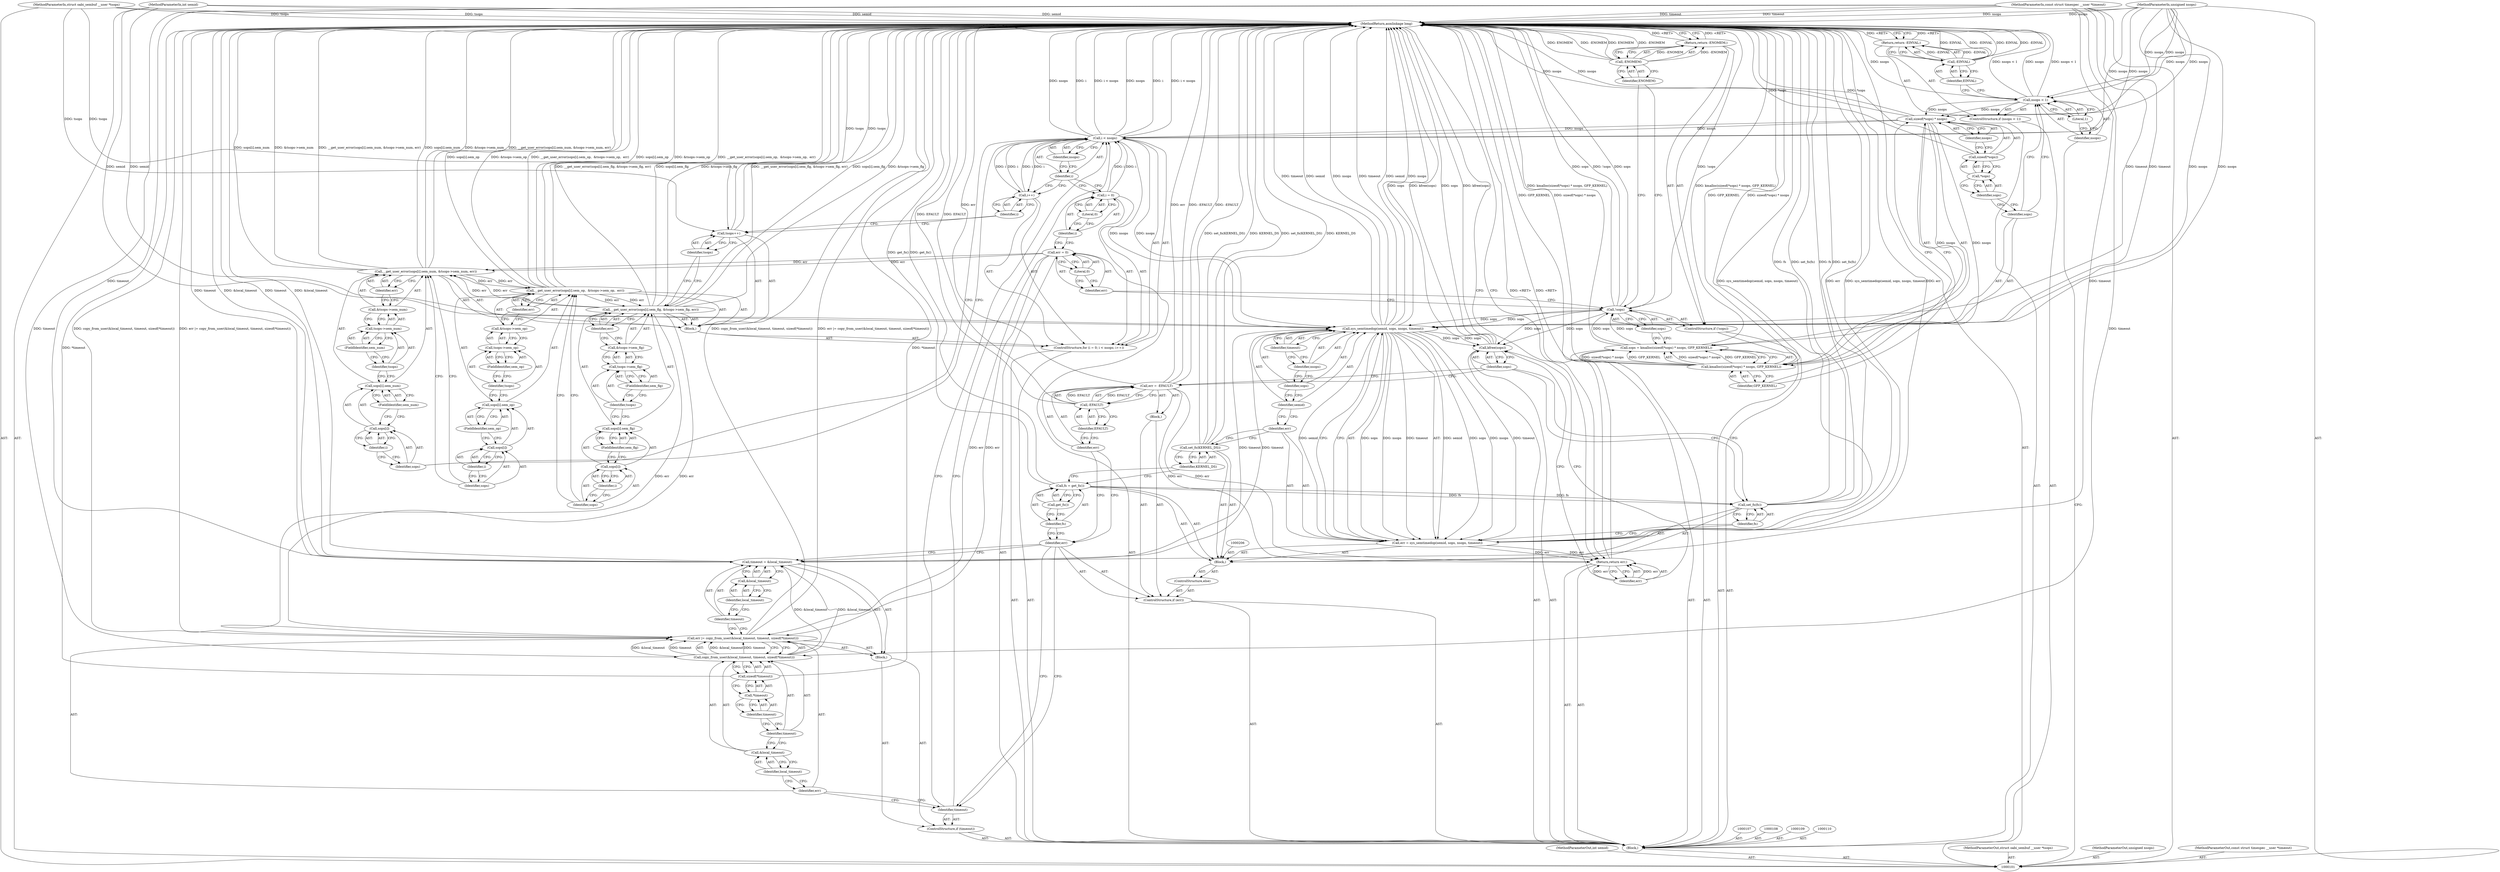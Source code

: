 digraph "1_linux_0f22072ab50cac7983f9660d33974b45184da4f9" {
"1000225" [label="(MethodReturn,asmlinkage long)"];
"1000102" [label="(MethodParameterIn,int semid)"];
"1000332" [label="(MethodParameterOut,int semid)"];
"1000111" [label="(ControlStructure,if (nsops < 1))"];
"1000114" [label="(Literal,1)"];
"1000112" [label="(Call,nsops < 1)"];
"1000113" [label="(Identifier,nsops)"];
"1000116" [label="(Call,-EINVAL)"];
"1000117" [label="(Identifier,EINVAL)"];
"1000115" [label="(Return,return -EINVAL;)"];
"1000121" [label="(Call,sizeof(*sops) * nsops)"];
"1000122" [label="(Call,sizeof(*sops))"];
"1000118" [label="(Call,sops = kmalloc(sizeof(*sops) * nsops, GFP_KERNEL))"];
"1000119" [label="(Identifier,sops)"];
"1000123" [label="(Call,*sops)"];
"1000124" [label="(Identifier,sops)"];
"1000125" [label="(Identifier,nsops)"];
"1000126" [label="(Identifier,GFP_KERNEL)"];
"1000120" [label="(Call,kmalloc(sizeof(*sops) * nsops, GFP_KERNEL))"];
"1000127" [label="(ControlStructure,if (!sops))"];
"1000128" [label="(Call,!sops)"];
"1000129" [label="(Identifier,sops)"];
"1000132" [label="(Identifier,ENOMEM)"];
"1000130" [label="(Return,return -ENOMEM;)"];
"1000131" [label="(Call,-ENOMEM)"];
"1000133" [label="(Call,err = 0)"];
"1000134" [label="(Identifier,err)"];
"1000135" [label="(Literal,0)"];
"1000136" [label="(ControlStructure,for (i = 0; i < nsops; i++))"];
"1000139" [label="(Literal,0)"];
"1000140" [label="(Call,i < nsops)"];
"1000141" [label="(Identifier,i)"];
"1000142" [label="(Identifier,nsops)"];
"1000143" [label="(Call,i++)"];
"1000144" [label="(Identifier,i)"];
"1000145" [label="(Block,)"];
"1000137" [label="(Call,i = 0)"];
"1000138" [label="(Identifier,i)"];
"1000147" [label="(Call,sops[i].sem_num)"];
"1000148" [label="(Call,sops[i])"];
"1000149" [label="(Identifier,sops)"];
"1000146" [label="(Call,__get_user_error(sops[i].sem_num, &tsops->sem_num, err))"];
"1000150" [label="(Identifier,i)"];
"1000151" [label="(FieldIdentifier,sem_num)"];
"1000152" [label="(Call,&tsops->sem_num)"];
"1000153" [label="(Call,tsops->sem_num)"];
"1000154" [label="(Identifier,tsops)"];
"1000155" [label="(FieldIdentifier,sem_num)"];
"1000156" [label="(Identifier,err)"];
"1000158" [label="(Call,sops[i].sem_op)"];
"1000159" [label="(Call,sops[i])"];
"1000160" [label="(Identifier,sops)"];
"1000157" [label="(Call,__get_user_error(sops[i].sem_op,  &tsops->sem_op,  err))"];
"1000161" [label="(Identifier,i)"];
"1000162" [label="(FieldIdentifier,sem_op)"];
"1000163" [label="(Call,&tsops->sem_op)"];
"1000164" [label="(Call,tsops->sem_op)"];
"1000165" [label="(Identifier,tsops)"];
"1000166" [label="(FieldIdentifier,sem_op)"];
"1000167" [label="(Identifier,err)"];
"1000103" [label="(MethodParameterIn,struct oabi_sembuf __user *tsops)"];
"1000333" [label="(MethodParameterOut,struct oabi_sembuf __user *tsops)"];
"1000169" [label="(Call,sops[i].sem_flg)"];
"1000170" [label="(Call,sops[i])"];
"1000171" [label="(Identifier,sops)"];
"1000168" [label="(Call,__get_user_error(sops[i].sem_flg, &tsops->sem_flg, err))"];
"1000172" [label="(Identifier,i)"];
"1000173" [label="(FieldIdentifier,sem_flg)"];
"1000174" [label="(Call,&tsops->sem_flg)"];
"1000175" [label="(Call,tsops->sem_flg)"];
"1000176" [label="(Identifier,tsops)"];
"1000177" [label="(FieldIdentifier,sem_flg)"];
"1000178" [label="(Identifier,err)"];
"1000179" [label="(Call,tsops++)"];
"1000180" [label="(Identifier,tsops)"];
"1000181" [label="(ControlStructure,if (timeout))"];
"1000183" [label="(Block,)"];
"1000182" [label="(Identifier,timeout)"];
"1000184" [label="(Call,err |= copy_from_user(&local_timeout, timeout, sizeof(*timeout)))"];
"1000185" [label="(Identifier,err)"];
"1000187" [label="(Call,&local_timeout)"];
"1000188" [label="(Identifier,local_timeout)"];
"1000189" [label="(Identifier,timeout)"];
"1000190" [label="(Call,sizeof(*timeout))"];
"1000191" [label="(Call,*timeout)"];
"1000192" [label="(Identifier,timeout)"];
"1000186" [label="(Call,copy_from_user(&local_timeout, timeout, sizeof(*timeout)))"];
"1000195" [label="(Call,&local_timeout)"];
"1000196" [label="(Identifier,local_timeout)"];
"1000193" [label="(Call,timeout = &local_timeout)"];
"1000194" [label="(Identifier,timeout)"];
"1000197" [label="(ControlStructure,if (err))"];
"1000199" [label="(Block,)"];
"1000198" [label="(Identifier,err)"];
"1000200" [label="(Call,err = -EFAULT)"];
"1000201" [label="(Identifier,err)"];
"1000202" [label="(Call,-EFAULT)"];
"1000203" [label="(Identifier,EFAULT)"];
"1000104" [label="(MethodParameterIn,unsigned nsops)"];
"1000334" [label="(MethodParameterOut,unsigned nsops)"];
"1000204" [label="(ControlStructure,else)"];
"1000207" [label="(Call,fs = get_fs())"];
"1000208" [label="(Identifier,fs)"];
"1000205" [label="(Block,)"];
"1000209" [label="(Call,get_fs())"];
"1000210" [label="(Call,set_fs(KERNEL_DS))"];
"1000211" [label="(Identifier,KERNEL_DS)"];
"1000212" [label="(Call,err = sys_semtimedop(semid, sops, nsops, timeout))"];
"1000213" [label="(Identifier,err)"];
"1000215" [label="(Identifier,semid)"];
"1000216" [label="(Identifier,sops)"];
"1000217" [label="(Identifier,nsops)"];
"1000218" [label="(Identifier,timeout)"];
"1000214" [label="(Call,sys_semtimedop(semid, sops, nsops, timeout))"];
"1000219" [label="(Call,set_fs(fs))"];
"1000220" [label="(Identifier,fs)"];
"1000221" [label="(Call,kfree(sops))"];
"1000222" [label="(Identifier,sops)"];
"1000223" [label="(Return,return err;)"];
"1000224" [label="(Identifier,err)"];
"1000105" [label="(MethodParameterIn,const struct timespec __user *timeout)"];
"1000335" [label="(MethodParameterOut,const struct timespec __user *timeout)"];
"1000106" [label="(Block,)"];
"1000225" -> "1000101"  [label="AST: "];
"1000225" -> "1000115"  [label="CFG: "];
"1000225" -> "1000130"  [label="CFG: "];
"1000225" -> "1000223"  [label="CFG: "];
"1000223" -> "1000225"  [label="DDG: <RET>"];
"1000130" -> "1000225"  [label="DDG: <RET>"];
"1000115" -> "1000225"  [label="DDG: <RET>"];
"1000116" -> "1000225"  [label="DDG: EINVAL"];
"1000116" -> "1000225"  [label="DDG: -EINVAL"];
"1000140" -> "1000225"  [label="DDG: nsops"];
"1000140" -> "1000225"  [label="DDG: i"];
"1000140" -> "1000225"  [label="DDG: i < nsops"];
"1000207" -> "1000225"  [label="DDG: get_fs()"];
"1000210" -> "1000225"  [label="DDG: set_fs(KERNEL_DS)"];
"1000210" -> "1000225"  [label="DDG: KERNEL_DS"];
"1000221" -> "1000225"  [label="DDG: sops"];
"1000221" -> "1000225"  [label="DDG: kfree(sops)"];
"1000214" -> "1000225"  [label="DDG: semid"];
"1000214" -> "1000225"  [label="DDG: nsops"];
"1000214" -> "1000225"  [label="DDG: timeout"];
"1000128" -> "1000225"  [label="DDG: !sops"];
"1000128" -> "1000225"  [label="DDG: sops"];
"1000168" -> "1000225"  [label="DDG: __get_user_error(sops[i].sem_flg, &tsops->sem_flg, err)"];
"1000168" -> "1000225"  [label="DDG: sops[i].sem_flg"];
"1000168" -> "1000225"  [label="DDG: &tsops->sem_flg"];
"1000184" -> "1000225"  [label="DDG: copy_from_user(&local_timeout, timeout, sizeof(*timeout))"];
"1000184" -> "1000225"  [label="DDG: err |= copy_from_user(&local_timeout, timeout, sizeof(*timeout))"];
"1000120" -> "1000225"  [label="DDG: GFP_KERNEL"];
"1000120" -> "1000225"  [label="DDG: sizeof(*sops) * nsops"];
"1000121" -> "1000225"  [label="DDG: nsops"];
"1000193" -> "1000225"  [label="DDG: timeout"];
"1000193" -> "1000225"  [label="DDG: &local_timeout"];
"1000200" -> "1000225"  [label="DDG: err"];
"1000200" -> "1000225"  [label="DDG: -EFAULT"];
"1000157" -> "1000225"  [label="DDG: __get_user_error(sops[i].sem_op,  &tsops->sem_op,  err)"];
"1000157" -> "1000225"  [label="DDG: sops[i].sem_op"];
"1000157" -> "1000225"  [label="DDG: &tsops->sem_op"];
"1000104" -> "1000225"  [label="DDG: nsops"];
"1000105" -> "1000225"  [label="DDG: timeout"];
"1000219" -> "1000225"  [label="DDG: set_fs(fs)"];
"1000219" -> "1000225"  [label="DDG: fs"];
"1000212" -> "1000225"  [label="DDG: sys_semtimedop(semid, sops, nsops, timeout)"];
"1000212" -> "1000225"  [label="DDG: err"];
"1000122" -> "1000225"  [label="DDG: *sops"];
"1000131" -> "1000225"  [label="DDG: ENOMEM"];
"1000131" -> "1000225"  [label="DDG: -ENOMEM"];
"1000146" -> "1000225"  [label="DDG: &tsops->sem_num"];
"1000146" -> "1000225"  [label="DDG: __get_user_error(sops[i].sem_num, &tsops->sem_num, err)"];
"1000146" -> "1000225"  [label="DDG: sops[i].sem_num"];
"1000103" -> "1000225"  [label="DDG: tsops"];
"1000190" -> "1000225"  [label="DDG: *timeout"];
"1000179" -> "1000225"  [label="DDG: tsops"];
"1000202" -> "1000225"  [label="DDG: EFAULT"];
"1000102" -> "1000225"  [label="DDG: semid"];
"1000112" -> "1000225"  [label="DDG: nsops < 1"];
"1000112" -> "1000225"  [label="DDG: nsops"];
"1000118" -> "1000225"  [label="DDG: kmalloc(sizeof(*sops) * nsops, GFP_KERNEL)"];
"1000102" -> "1000101"  [label="AST: "];
"1000102" -> "1000225"  [label="DDG: semid"];
"1000102" -> "1000214"  [label="DDG: semid"];
"1000332" -> "1000101"  [label="AST: "];
"1000111" -> "1000106"  [label="AST: "];
"1000112" -> "1000111"  [label="AST: "];
"1000115" -> "1000111"  [label="AST: "];
"1000114" -> "1000112"  [label="AST: "];
"1000114" -> "1000113"  [label="CFG: "];
"1000112" -> "1000114"  [label="CFG: "];
"1000112" -> "1000111"  [label="AST: "];
"1000112" -> "1000114"  [label="CFG: "];
"1000113" -> "1000112"  [label="AST: "];
"1000114" -> "1000112"  [label="AST: "];
"1000117" -> "1000112"  [label="CFG: "];
"1000119" -> "1000112"  [label="CFG: "];
"1000112" -> "1000225"  [label="DDG: nsops < 1"];
"1000112" -> "1000225"  [label="DDG: nsops"];
"1000104" -> "1000112"  [label="DDG: nsops"];
"1000112" -> "1000121"  [label="DDG: nsops"];
"1000113" -> "1000112"  [label="AST: "];
"1000113" -> "1000101"  [label="CFG: "];
"1000114" -> "1000113"  [label="CFG: "];
"1000116" -> "1000115"  [label="AST: "];
"1000116" -> "1000117"  [label="CFG: "];
"1000117" -> "1000116"  [label="AST: "];
"1000115" -> "1000116"  [label="CFG: "];
"1000116" -> "1000225"  [label="DDG: EINVAL"];
"1000116" -> "1000225"  [label="DDG: -EINVAL"];
"1000116" -> "1000115"  [label="DDG: -EINVAL"];
"1000117" -> "1000116"  [label="AST: "];
"1000117" -> "1000112"  [label="CFG: "];
"1000116" -> "1000117"  [label="CFG: "];
"1000115" -> "1000111"  [label="AST: "];
"1000115" -> "1000116"  [label="CFG: "];
"1000116" -> "1000115"  [label="AST: "];
"1000225" -> "1000115"  [label="CFG: "];
"1000115" -> "1000225"  [label="DDG: <RET>"];
"1000116" -> "1000115"  [label="DDG: -EINVAL"];
"1000121" -> "1000120"  [label="AST: "];
"1000121" -> "1000125"  [label="CFG: "];
"1000122" -> "1000121"  [label="AST: "];
"1000125" -> "1000121"  [label="AST: "];
"1000126" -> "1000121"  [label="CFG: "];
"1000121" -> "1000225"  [label="DDG: nsops"];
"1000121" -> "1000120"  [label="DDG: nsops"];
"1000112" -> "1000121"  [label="DDG: nsops"];
"1000104" -> "1000121"  [label="DDG: nsops"];
"1000121" -> "1000140"  [label="DDG: nsops"];
"1000122" -> "1000121"  [label="AST: "];
"1000122" -> "1000123"  [label="CFG: "];
"1000123" -> "1000122"  [label="AST: "];
"1000125" -> "1000122"  [label="CFG: "];
"1000122" -> "1000225"  [label="DDG: *sops"];
"1000118" -> "1000106"  [label="AST: "];
"1000118" -> "1000120"  [label="CFG: "];
"1000119" -> "1000118"  [label="AST: "];
"1000120" -> "1000118"  [label="AST: "];
"1000129" -> "1000118"  [label="CFG: "];
"1000118" -> "1000225"  [label="DDG: kmalloc(sizeof(*sops) * nsops, GFP_KERNEL)"];
"1000120" -> "1000118"  [label="DDG: sizeof(*sops) * nsops"];
"1000120" -> "1000118"  [label="DDG: GFP_KERNEL"];
"1000118" -> "1000128"  [label="DDG: sops"];
"1000119" -> "1000118"  [label="AST: "];
"1000119" -> "1000112"  [label="CFG: "];
"1000124" -> "1000119"  [label="CFG: "];
"1000123" -> "1000122"  [label="AST: "];
"1000123" -> "1000124"  [label="CFG: "];
"1000124" -> "1000123"  [label="AST: "];
"1000122" -> "1000123"  [label="CFG: "];
"1000124" -> "1000123"  [label="AST: "];
"1000124" -> "1000119"  [label="CFG: "];
"1000123" -> "1000124"  [label="CFG: "];
"1000125" -> "1000121"  [label="AST: "];
"1000125" -> "1000122"  [label="CFG: "];
"1000121" -> "1000125"  [label="CFG: "];
"1000126" -> "1000120"  [label="AST: "];
"1000126" -> "1000121"  [label="CFG: "];
"1000120" -> "1000126"  [label="CFG: "];
"1000120" -> "1000118"  [label="AST: "];
"1000120" -> "1000126"  [label="CFG: "];
"1000121" -> "1000120"  [label="AST: "];
"1000126" -> "1000120"  [label="AST: "];
"1000118" -> "1000120"  [label="CFG: "];
"1000120" -> "1000225"  [label="DDG: GFP_KERNEL"];
"1000120" -> "1000225"  [label="DDG: sizeof(*sops) * nsops"];
"1000120" -> "1000118"  [label="DDG: sizeof(*sops) * nsops"];
"1000120" -> "1000118"  [label="DDG: GFP_KERNEL"];
"1000121" -> "1000120"  [label="DDG: nsops"];
"1000127" -> "1000106"  [label="AST: "];
"1000128" -> "1000127"  [label="AST: "];
"1000130" -> "1000127"  [label="AST: "];
"1000128" -> "1000127"  [label="AST: "];
"1000128" -> "1000129"  [label="CFG: "];
"1000129" -> "1000128"  [label="AST: "];
"1000132" -> "1000128"  [label="CFG: "];
"1000134" -> "1000128"  [label="CFG: "];
"1000128" -> "1000225"  [label="DDG: !sops"];
"1000128" -> "1000225"  [label="DDG: sops"];
"1000118" -> "1000128"  [label="DDG: sops"];
"1000128" -> "1000214"  [label="DDG: sops"];
"1000128" -> "1000221"  [label="DDG: sops"];
"1000129" -> "1000128"  [label="AST: "];
"1000129" -> "1000118"  [label="CFG: "];
"1000128" -> "1000129"  [label="CFG: "];
"1000132" -> "1000131"  [label="AST: "];
"1000132" -> "1000128"  [label="CFG: "];
"1000131" -> "1000132"  [label="CFG: "];
"1000130" -> "1000127"  [label="AST: "];
"1000130" -> "1000131"  [label="CFG: "];
"1000131" -> "1000130"  [label="AST: "];
"1000225" -> "1000130"  [label="CFG: "];
"1000130" -> "1000225"  [label="DDG: <RET>"];
"1000131" -> "1000130"  [label="DDG: -ENOMEM"];
"1000131" -> "1000130"  [label="AST: "];
"1000131" -> "1000132"  [label="CFG: "];
"1000132" -> "1000131"  [label="AST: "];
"1000130" -> "1000131"  [label="CFG: "];
"1000131" -> "1000225"  [label="DDG: ENOMEM"];
"1000131" -> "1000225"  [label="DDG: -ENOMEM"];
"1000131" -> "1000130"  [label="DDG: -ENOMEM"];
"1000133" -> "1000106"  [label="AST: "];
"1000133" -> "1000135"  [label="CFG: "];
"1000134" -> "1000133"  [label="AST: "];
"1000135" -> "1000133"  [label="AST: "];
"1000138" -> "1000133"  [label="CFG: "];
"1000133" -> "1000146"  [label="DDG: err"];
"1000133" -> "1000184"  [label="DDG: err"];
"1000134" -> "1000133"  [label="AST: "];
"1000134" -> "1000128"  [label="CFG: "];
"1000135" -> "1000134"  [label="CFG: "];
"1000135" -> "1000133"  [label="AST: "];
"1000135" -> "1000134"  [label="CFG: "];
"1000133" -> "1000135"  [label="CFG: "];
"1000136" -> "1000106"  [label="AST: "];
"1000137" -> "1000136"  [label="AST: "];
"1000140" -> "1000136"  [label="AST: "];
"1000143" -> "1000136"  [label="AST: "];
"1000145" -> "1000136"  [label="AST: "];
"1000139" -> "1000137"  [label="AST: "];
"1000139" -> "1000138"  [label="CFG: "];
"1000137" -> "1000139"  [label="CFG: "];
"1000140" -> "1000136"  [label="AST: "];
"1000140" -> "1000142"  [label="CFG: "];
"1000141" -> "1000140"  [label="AST: "];
"1000142" -> "1000140"  [label="AST: "];
"1000149" -> "1000140"  [label="CFG: "];
"1000182" -> "1000140"  [label="CFG: "];
"1000140" -> "1000225"  [label="DDG: nsops"];
"1000140" -> "1000225"  [label="DDG: i"];
"1000140" -> "1000225"  [label="DDG: i < nsops"];
"1000143" -> "1000140"  [label="DDG: i"];
"1000137" -> "1000140"  [label="DDG: i"];
"1000121" -> "1000140"  [label="DDG: nsops"];
"1000104" -> "1000140"  [label="DDG: nsops"];
"1000140" -> "1000143"  [label="DDG: i"];
"1000140" -> "1000214"  [label="DDG: nsops"];
"1000141" -> "1000140"  [label="AST: "];
"1000141" -> "1000137"  [label="CFG: "];
"1000141" -> "1000143"  [label="CFG: "];
"1000142" -> "1000141"  [label="CFG: "];
"1000142" -> "1000140"  [label="AST: "];
"1000142" -> "1000141"  [label="CFG: "];
"1000140" -> "1000142"  [label="CFG: "];
"1000143" -> "1000136"  [label="AST: "];
"1000143" -> "1000144"  [label="CFG: "];
"1000144" -> "1000143"  [label="AST: "];
"1000141" -> "1000143"  [label="CFG: "];
"1000143" -> "1000140"  [label="DDG: i"];
"1000140" -> "1000143"  [label="DDG: i"];
"1000144" -> "1000143"  [label="AST: "];
"1000144" -> "1000179"  [label="CFG: "];
"1000143" -> "1000144"  [label="CFG: "];
"1000145" -> "1000136"  [label="AST: "];
"1000146" -> "1000145"  [label="AST: "];
"1000157" -> "1000145"  [label="AST: "];
"1000168" -> "1000145"  [label="AST: "];
"1000179" -> "1000145"  [label="AST: "];
"1000137" -> "1000136"  [label="AST: "];
"1000137" -> "1000139"  [label="CFG: "];
"1000138" -> "1000137"  [label="AST: "];
"1000139" -> "1000137"  [label="AST: "];
"1000141" -> "1000137"  [label="CFG: "];
"1000137" -> "1000140"  [label="DDG: i"];
"1000138" -> "1000137"  [label="AST: "];
"1000138" -> "1000133"  [label="CFG: "];
"1000139" -> "1000138"  [label="CFG: "];
"1000147" -> "1000146"  [label="AST: "];
"1000147" -> "1000151"  [label="CFG: "];
"1000148" -> "1000147"  [label="AST: "];
"1000151" -> "1000147"  [label="AST: "];
"1000154" -> "1000147"  [label="CFG: "];
"1000148" -> "1000147"  [label="AST: "];
"1000148" -> "1000150"  [label="CFG: "];
"1000149" -> "1000148"  [label="AST: "];
"1000150" -> "1000148"  [label="AST: "];
"1000151" -> "1000148"  [label="CFG: "];
"1000149" -> "1000148"  [label="AST: "];
"1000149" -> "1000140"  [label="CFG: "];
"1000150" -> "1000149"  [label="CFG: "];
"1000146" -> "1000145"  [label="AST: "];
"1000146" -> "1000156"  [label="CFG: "];
"1000147" -> "1000146"  [label="AST: "];
"1000152" -> "1000146"  [label="AST: "];
"1000156" -> "1000146"  [label="AST: "];
"1000160" -> "1000146"  [label="CFG: "];
"1000146" -> "1000225"  [label="DDG: &tsops->sem_num"];
"1000146" -> "1000225"  [label="DDG: __get_user_error(sops[i].sem_num, &tsops->sem_num, err)"];
"1000146" -> "1000225"  [label="DDG: sops[i].sem_num"];
"1000168" -> "1000146"  [label="DDG: err"];
"1000133" -> "1000146"  [label="DDG: err"];
"1000146" -> "1000157"  [label="DDG: err"];
"1000150" -> "1000148"  [label="AST: "];
"1000150" -> "1000149"  [label="CFG: "];
"1000148" -> "1000150"  [label="CFG: "];
"1000151" -> "1000147"  [label="AST: "];
"1000151" -> "1000148"  [label="CFG: "];
"1000147" -> "1000151"  [label="CFG: "];
"1000152" -> "1000146"  [label="AST: "];
"1000152" -> "1000153"  [label="CFG: "];
"1000153" -> "1000152"  [label="AST: "];
"1000156" -> "1000152"  [label="CFG: "];
"1000153" -> "1000152"  [label="AST: "];
"1000153" -> "1000155"  [label="CFG: "];
"1000154" -> "1000153"  [label="AST: "];
"1000155" -> "1000153"  [label="AST: "];
"1000152" -> "1000153"  [label="CFG: "];
"1000154" -> "1000153"  [label="AST: "];
"1000154" -> "1000147"  [label="CFG: "];
"1000155" -> "1000154"  [label="CFG: "];
"1000155" -> "1000153"  [label="AST: "];
"1000155" -> "1000154"  [label="CFG: "];
"1000153" -> "1000155"  [label="CFG: "];
"1000156" -> "1000146"  [label="AST: "];
"1000156" -> "1000152"  [label="CFG: "];
"1000146" -> "1000156"  [label="CFG: "];
"1000158" -> "1000157"  [label="AST: "];
"1000158" -> "1000162"  [label="CFG: "];
"1000159" -> "1000158"  [label="AST: "];
"1000162" -> "1000158"  [label="AST: "];
"1000165" -> "1000158"  [label="CFG: "];
"1000159" -> "1000158"  [label="AST: "];
"1000159" -> "1000161"  [label="CFG: "];
"1000160" -> "1000159"  [label="AST: "];
"1000161" -> "1000159"  [label="AST: "];
"1000162" -> "1000159"  [label="CFG: "];
"1000160" -> "1000159"  [label="AST: "];
"1000160" -> "1000146"  [label="CFG: "];
"1000161" -> "1000160"  [label="CFG: "];
"1000157" -> "1000145"  [label="AST: "];
"1000157" -> "1000167"  [label="CFG: "];
"1000158" -> "1000157"  [label="AST: "];
"1000163" -> "1000157"  [label="AST: "];
"1000167" -> "1000157"  [label="AST: "];
"1000171" -> "1000157"  [label="CFG: "];
"1000157" -> "1000225"  [label="DDG: __get_user_error(sops[i].sem_op,  &tsops->sem_op,  err)"];
"1000157" -> "1000225"  [label="DDG: sops[i].sem_op"];
"1000157" -> "1000225"  [label="DDG: &tsops->sem_op"];
"1000146" -> "1000157"  [label="DDG: err"];
"1000157" -> "1000168"  [label="DDG: err"];
"1000161" -> "1000159"  [label="AST: "];
"1000161" -> "1000160"  [label="CFG: "];
"1000159" -> "1000161"  [label="CFG: "];
"1000162" -> "1000158"  [label="AST: "];
"1000162" -> "1000159"  [label="CFG: "];
"1000158" -> "1000162"  [label="CFG: "];
"1000163" -> "1000157"  [label="AST: "];
"1000163" -> "1000164"  [label="CFG: "];
"1000164" -> "1000163"  [label="AST: "];
"1000167" -> "1000163"  [label="CFG: "];
"1000164" -> "1000163"  [label="AST: "];
"1000164" -> "1000166"  [label="CFG: "];
"1000165" -> "1000164"  [label="AST: "];
"1000166" -> "1000164"  [label="AST: "];
"1000163" -> "1000164"  [label="CFG: "];
"1000165" -> "1000164"  [label="AST: "];
"1000165" -> "1000158"  [label="CFG: "];
"1000166" -> "1000165"  [label="CFG: "];
"1000166" -> "1000164"  [label="AST: "];
"1000166" -> "1000165"  [label="CFG: "];
"1000164" -> "1000166"  [label="CFG: "];
"1000167" -> "1000157"  [label="AST: "];
"1000167" -> "1000163"  [label="CFG: "];
"1000157" -> "1000167"  [label="CFG: "];
"1000103" -> "1000101"  [label="AST: "];
"1000103" -> "1000225"  [label="DDG: tsops"];
"1000103" -> "1000179"  [label="DDG: tsops"];
"1000333" -> "1000101"  [label="AST: "];
"1000169" -> "1000168"  [label="AST: "];
"1000169" -> "1000173"  [label="CFG: "];
"1000170" -> "1000169"  [label="AST: "];
"1000173" -> "1000169"  [label="AST: "];
"1000176" -> "1000169"  [label="CFG: "];
"1000170" -> "1000169"  [label="AST: "];
"1000170" -> "1000172"  [label="CFG: "];
"1000171" -> "1000170"  [label="AST: "];
"1000172" -> "1000170"  [label="AST: "];
"1000173" -> "1000170"  [label="CFG: "];
"1000171" -> "1000170"  [label="AST: "];
"1000171" -> "1000157"  [label="CFG: "];
"1000172" -> "1000171"  [label="CFG: "];
"1000168" -> "1000145"  [label="AST: "];
"1000168" -> "1000178"  [label="CFG: "];
"1000169" -> "1000168"  [label="AST: "];
"1000174" -> "1000168"  [label="AST: "];
"1000178" -> "1000168"  [label="AST: "];
"1000180" -> "1000168"  [label="CFG: "];
"1000168" -> "1000225"  [label="DDG: __get_user_error(sops[i].sem_flg, &tsops->sem_flg, err)"];
"1000168" -> "1000225"  [label="DDG: sops[i].sem_flg"];
"1000168" -> "1000225"  [label="DDG: &tsops->sem_flg"];
"1000168" -> "1000146"  [label="DDG: err"];
"1000157" -> "1000168"  [label="DDG: err"];
"1000168" -> "1000184"  [label="DDG: err"];
"1000172" -> "1000170"  [label="AST: "];
"1000172" -> "1000171"  [label="CFG: "];
"1000170" -> "1000172"  [label="CFG: "];
"1000173" -> "1000169"  [label="AST: "];
"1000173" -> "1000170"  [label="CFG: "];
"1000169" -> "1000173"  [label="CFG: "];
"1000174" -> "1000168"  [label="AST: "];
"1000174" -> "1000175"  [label="CFG: "];
"1000175" -> "1000174"  [label="AST: "];
"1000178" -> "1000174"  [label="CFG: "];
"1000175" -> "1000174"  [label="AST: "];
"1000175" -> "1000177"  [label="CFG: "];
"1000176" -> "1000175"  [label="AST: "];
"1000177" -> "1000175"  [label="AST: "];
"1000174" -> "1000175"  [label="CFG: "];
"1000176" -> "1000175"  [label="AST: "];
"1000176" -> "1000169"  [label="CFG: "];
"1000177" -> "1000176"  [label="CFG: "];
"1000177" -> "1000175"  [label="AST: "];
"1000177" -> "1000176"  [label="CFG: "];
"1000175" -> "1000177"  [label="CFG: "];
"1000178" -> "1000168"  [label="AST: "];
"1000178" -> "1000174"  [label="CFG: "];
"1000168" -> "1000178"  [label="CFG: "];
"1000179" -> "1000145"  [label="AST: "];
"1000179" -> "1000180"  [label="CFG: "];
"1000180" -> "1000179"  [label="AST: "];
"1000144" -> "1000179"  [label="CFG: "];
"1000179" -> "1000225"  [label="DDG: tsops"];
"1000103" -> "1000179"  [label="DDG: tsops"];
"1000180" -> "1000179"  [label="AST: "];
"1000180" -> "1000168"  [label="CFG: "];
"1000179" -> "1000180"  [label="CFG: "];
"1000181" -> "1000106"  [label="AST: "];
"1000182" -> "1000181"  [label="AST: "];
"1000183" -> "1000181"  [label="AST: "];
"1000183" -> "1000181"  [label="AST: "];
"1000184" -> "1000183"  [label="AST: "];
"1000193" -> "1000183"  [label="AST: "];
"1000182" -> "1000181"  [label="AST: "];
"1000182" -> "1000140"  [label="CFG: "];
"1000185" -> "1000182"  [label="CFG: "];
"1000198" -> "1000182"  [label="CFG: "];
"1000184" -> "1000183"  [label="AST: "];
"1000184" -> "1000186"  [label="CFG: "];
"1000185" -> "1000184"  [label="AST: "];
"1000186" -> "1000184"  [label="AST: "];
"1000194" -> "1000184"  [label="CFG: "];
"1000184" -> "1000225"  [label="DDG: copy_from_user(&local_timeout, timeout, sizeof(*timeout))"];
"1000184" -> "1000225"  [label="DDG: err |= copy_from_user(&local_timeout, timeout, sizeof(*timeout))"];
"1000168" -> "1000184"  [label="DDG: err"];
"1000133" -> "1000184"  [label="DDG: err"];
"1000186" -> "1000184"  [label="DDG: &local_timeout"];
"1000186" -> "1000184"  [label="DDG: timeout"];
"1000185" -> "1000184"  [label="AST: "];
"1000185" -> "1000182"  [label="CFG: "];
"1000188" -> "1000185"  [label="CFG: "];
"1000187" -> "1000186"  [label="AST: "];
"1000187" -> "1000188"  [label="CFG: "];
"1000188" -> "1000187"  [label="AST: "];
"1000189" -> "1000187"  [label="CFG: "];
"1000188" -> "1000187"  [label="AST: "];
"1000188" -> "1000185"  [label="CFG: "];
"1000187" -> "1000188"  [label="CFG: "];
"1000189" -> "1000186"  [label="AST: "];
"1000189" -> "1000187"  [label="CFG: "];
"1000192" -> "1000189"  [label="CFG: "];
"1000190" -> "1000186"  [label="AST: "];
"1000190" -> "1000191"  [label="CFG: "];
"1000191" -> "1000190"  [label="AST: "];
"1000186" -> "1000190"  [label="CFG: "];
"1000190" -> "1000225"  [label="DDG: *timeout"];
"1000191" -> "1000190"  [label="AST: "];
"1000191" -> "1000192"  [label="CFG: "];
"1000192" -> "1000191"  [label="AST: "];
"1000190" -> "1000191"  [label="CFG: "];
"1000192" -> "1000191"  [label="AST: "];
"1000192" -> "1000189"  [label="CFG: "];
"1000191" -> "1000192"  [label="CFG: "];
"1000186" -> "1000184"  [label="AST: "];
"1000186" -> "1000190"  [label="CFG: "];
"1000187" -> "1000186"  [label="AST: "];
"1000189" -> "1000186"  [label="AST: "];
"1000190" -> "1000186"  [label="AST: "];
"1000184" -> "1000186"  [label="CFG: "];
"1000186" -> "1000184"  [label="DDG: &local_timeout"];
"1000186" -> "1000184"  [label="DDG: timeout"];
"1000105" -> "1000186"  [label="DDG: timeout"];
"1000186" -> "1000193"  [label="DDG: &local_timeout"];
"1000195" -> "1000193"  [label="AST: "];
"1000195" -> "1000196"  [label="CFG: "];
"1000196" -> "1000195"  [label="AST: "];
"1000193" -> "1000195"  [label="CFG: "];
"1000196" -> "1000195"  [label="AST: "];
"1000196" -> "1000194"  [label="CFG: "];
"1000195" -> "1000196"  [label="CFG: "];
"1000193" -> "1000183"  [label="AST: "];
"1000193" -> "1000195"  [label="CFG: "];
"1000194" -> "1000193"  [label="AST: "];
"1000195" -> "1000193"  [label="AST: "];
"1000198" -> "1000193"  [label="CFG: "];
"1000193" -> "1000225"  [label="DDG: timeout"];
"1000193" -> "1000225"  [label="DDG: &local_timeout"];
"1000186" -> "1000193"  [label="DDG: &local_timeout"];
"1000105" -> "1000193"  [label="DDG: timeout"];
"1000193" -> "1000214"  [label="DDG: timeout"];
"1000194" -> "1000193"  [label="AST: "];
"1000194" -> "1000184"  [label="CFG: "];
"1000196" -> "1000194"  [label="CFG: "];
"1000197" -> "1000106"  [label="AST: "];
"1000198" -> "1000197"  [label="AST: "];
"1000199" -> "1000197"  [label="AST: "];
"1000204" -> "1000197"  [label="AST: "];
"1000199" -> "1000197"  [label="AST: "];
"1000200" -> "1000199"  [label="AST: "];
"1000198" -> "1000197"  [label="AST: "];
"1000198" -> "1000193"  [label="CFG: "];
"1000198" -> "1000182"  [label="CFG: "];
"1000201" -> "1000198"  [label="CFG: "];
"1000208" -> "1000198"  [label="CFG: "];
"1000200" -> "1000199"  [label="AST: "];
"1000200" -> "1000202"  [label="CFG: "];
"1000201" -> "1000200"  [label="AST: "];
"1000202" -> "1000200"  [label="AST: "];
"1000222" -> "1000200"  [label="CFG: "];
"1000200" -> "1000225"  [label="DDG: err"];
"1000200" -> "1000225"  [label="DDG: -EFAULT"];
"1000202" -> "1000200"  [label="DDG: EFAULT"];
"1000200" -> "1000223"  [label="DDG: err"];
"1000201" -> "1000200"  [label="AST: "];
"1000201" -> "1000198"  [label="CFG: "];
"1000203" -> "1000201"  [label="CFG: "];
"1000202" -> "1000200"  [label="AST: "];
"1000202" -> "1000203"  [label="CFG: "];
"1000203" -> "1000202"  [label="AST: "];
"1000200" -> "1000202"  [label="CFG: "];
"1000202" -> "1000225"  [label="DDG: EFAULT"];
"1000202" -> "1000200"  [label="DDG: EFAULT"];
"1000203" -> "1000202"  [label="AST: "];
"1000203" -> "1000201"  [label="CFG: "];
"1000202" -> "1000203"  [label="CFG: "];
"1000104" -> "1000101"  [label="AST: "];
"1000104" -> "1000225"  [label="DDG: nsops"];
"1000104" -> "1000112"  [label="DDG: nsops"];
"1000104" -> "1000121"  [label="DDG: nsops"];
"1000104" -> "1000140"  [label="DDG: nsops"];
"1000104" -> "1000214"  [label="DDG: nsops"];
"1000334" -> "1000101"  [label="AST: "];
"1000204" -> "1000197"  [label="AST: "];
"1000205" -> "1000204"  [label="AST: "];
"1000207" -> "1000205"  [label="AST: "];
"1000207" -> "1000209"  [label="CFG: "];
"1000208" -> "1000207"  [label="AST: "];
"1000209" -> "1000207"  [label="AST: "];
"1000211" -> "1000207"  [label="CFG: "];
"1000207" -> "1000225"  [label="DDG: get_fs()"];
"1000207" -> "1000219"  [label="DDG: fs"];
"1000208" -> "1000207"  [label="AST: "];
"1000208" -> "1000198"  [label="CFG: "];
"1000209" -> "1000208"  [label="CFG: "];
"1000205" -> "1000204"  [label="AST: "];
"1000206" -> "1000205"  [label="AST: "];
"1000207" -> "1000205"  [label="AST: "];
"1000210" -> "1000205"  [label="AST: "];
"1000212" -> "1000205"  [label="AST: "];
"1000219" -> "1000205"  [label="AST: "];
"1000209" -> "1000207"  [label="AST: "];
"1000209" -> "1000208"  [label="CFG: "];
"1000207" -> "1000209"  [label="CFG: "];
"1000210" -> "1000205"  [label="AST: "];
"1000210" -> "1000211"  [label="CFG: "];
"1000211" -> "1000210"  [label="AST: "];
"1000213" -> "1000210"  [label="CFG: "];
"1000210" -> "1000225"  [label="DDG: set_fs(KERNEL_DS)"];
"1000210" -> "1000225"  [label="DDG: KERNEL_DS"];
"1000211" -> "1000210"  [label="AST: "];
"1000211" -> "1000207"  [label="CFG: "];
"1000210" -> "1000211"  [label="CFG: "];
"1000212" -> "1000205"  [label="AST: "];
"1000212" -> "1000214"  [label="CFG: "];
"1000213" -> "1000212"  [label="AST: "];
"1000214" -> "1000212"  [label="AST: "];
"1000220" -> "1000212"  [label="CFG: "];
"1000212" -> "1000225"  [label="DDG: sys_semtimedop(semid, sops, nsops, timeout)"];
"1000212" -> "1000225"  [label="DDG: err"];
"1000214" -> "1000212"  [label="DDG: semid"];
"1000214" -> "1000212"  [label="DDG: sops"];
"1000214" -> "1000212"  [label="DDG: nsops"];
"1000214" -> "1000212"  [label="DDG: timeout"];
"1000212" -> "1000223"  [label="DDG: err"];
"1000213" -> "1000212"  [label="AST: "];
"1000213" -> "1000210"  [label="CFG: "];
"1000215" -> "1000213"  [label="CFG: "];
"1000215" -> "1000214"  [label="AST: "];
"1000215" -> "1000213"  [label="CFG: "];
"1000216" -> "1000215"  [label="CFG: "];
"1000216" -> "1000214"  [label="AST: "];
"1000216" -> "1000215"  [label="CFG: "];
"1000217" -> "1000216"  [label="CFG: "];
"1000217" -> "1000214"  [label="AST: "];
"1000217" -> "1000216"  [label="CFG: "];
"1000218" -> "1000217"  [label="CFG: "];
"1000218" -> "1000214"  [label="AST: "];
"1000218" -> "1000217"  [label="CFG: "];
"1000214" -> "1000218"  [label="CFG: "];
"1000214" -> "1000212"  [label="AST: "];
"1000214" -> "1000218"  [label="CFG: "];
"1000215" -> "1000214"  [label="AST: "];
"1000216" -> "1000214"  [label="AST: "];
"1000217" -> "1000214"  [label="AST: "];
"1000218" -> "1000214"  [label="AST: "];
"1000212" -> "1000214"  [label="CFG: "];
"1000214" -> "1000225"  [label="DDG: semid"];
"1000214" -> "1000225"  [label="DDG: nsops"];
"1000214" -> "1000225"  [label="DDG: timeout"];
"1000214" -> "1000212"  [label="DDG: semid"];
"1000214" -> "1000212"  [label="DDG: sops"];
"1000214" -> "1000212"  [label="DDG: nsops"];
"1000214" -> "1000212"  [label="DDG: timeout"];
"1000102" -> "1000214"  [label="DDG: semid"];
"1000128" -> "1000214"  [label="DDG: sops"];
"1000140" -> "1000214"  [label="DDG: nsops"];
"1000104" -> "1000214"  [label="DDG: nsops"];
"1000193" -> "1000214"  [label="DDG: timeout"];
"1000105" -> "1000214"  [label="DDG: timeout"];
"1000214" -> "1000221"  [label="DDG: sops"];
"1000219" -> "1000205"  [label="AST: "];
"1000219" -> "1000220"  [label="CFG: "];
"1000220" -> "1000219"  [label="AST: "];
"1000222" -> "1000219"  [label="CFG: "];
"1000219" -> "1000225"  [label="DDG: set_fs(fs)"];
"1000219" -> "1000225"  [label="DDG: fs"];
"1000207" -> "1000219"  [label="DDG: fs"];
"1000220" -> "1000219"  [label="AST: "];
"1000220" -> "1000212"  [label="CFG: "];
"1000219" -> "1000220"  [label="CFG: "];
"1000221" -> "1000106"  [label="AST: "];
"1000221" -> "1000222"  [label="CFG: "];
"1000222" -> "1000221"  [label="AST: "];
"1000224" -> "1000221"  [label="CFG: "];
"1000221" -> "1000225"  [label="DDG: sops"];
"1000221" -> "1000225"  [label="DDG: kfree(sops)"];
"1000214" -> "1000221"  [label="DDG: sops"];
"1000128" -> "1000221"  [label="DDG: sops"];
"1000222" -> "1000221"  [label="AST: "];
"1000222" -> "1000200"  [label="CFG: "];
"1000222" -> "1000219"  [label="CFG: "];
"1000221" -> "1000222"  [label="CFG: "];
"1000223" -> "1000106"  [label="AST: "];
"1000223" -> "1000224"  [label="CFG: "];
"1000224" -> "1000223"  [label="AST: "];
"1000225" -> "1000223"  [label="CFG: "];
"1000223" -> "1000225"  [label="DDG: <RET>"];
"1000224" -> "1000223"  [label="DDG: err"];
"1000200" -> "1000223"  [label="DDG: err"];
"1000212" -> "1000223"  [label="DDG: err"];
"1000224" -> "1000223"  [label="AST: "];
"1000224" -> "1000221"  [label="CFG: "];
"1000223" -> "1000224"  [label="CFG: "];
"1000224" -> "1000223"  [label="DDG: err"];
"1000105" -> "1000101"  [label="AST: "];
"1000105" -> "1000225"  [label="DDG: timeout"];
"1000105" -> "1000186"  [label="DDG: timeout"];
"1000105" -> "1000193"  [label="DDG: timeout"];
"1000105" -> "1000214"  [label="DDG: timeout"];
"1000335" -> "1000101"  [label="AST: "];
"1000106" -> "1000101"  [label="AST: "];
"1000107" -> "1000106"  [label="AST: "];
"1000108" -> "1000106"  [label="AST: "];
"1000109" -> "1000106"  [label="AST: "];
"1000110" -> "1000106"  [label="AST: "];
"1000111" -> "1000106"  [label="AST: "];
"1000118" -> "1000106"  [label="AST: "];
"1000127" -> "1000106"  [label="AST: "];
"1000133" -> "1000106"  [label="AST: "];
"1000136" -> "1000106"  [label="AST: "];
"1000181" -> "1000106"  [label="AST: "];
"1000197" -> "1000106"  [label="AST: "];
"1000221" -> "1000106"  [label="AST: "];
"1000223" -> "1000106"  [label="AST: "];
}
